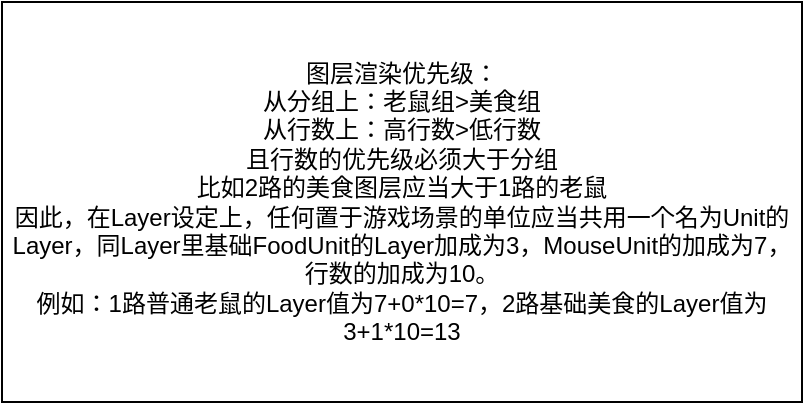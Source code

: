 <mxfile version="16.1.2" type="device"><diagram id="Hq0f0mI6kSyErFOzcJjl" name="第 1 页"><mxGraphModel dx="1102" dy="865" grid="1" gridSize="10" guides="1" tooltips="1" connect="1" arrows="1" fold="1" page="1" pageScale="1" pageWidth="827" pageHeight="1169" math="0" shadow="0"><root><mxCell id="0"/><mxCell id="1" parent="0"/><mxCell id="Ffb9QdW9nUNOv5D1eHzg-1" value="图层渲染优先级：&lt;br&gt;从分组上：老鼠组&amp;gt;美食组&lt;br&gt;从行数上：高行数&amp;gt;低行数&lt;br&gt;且行数的优先级必须大于分组&lt;br&gt;比如2路的美食图层应当大于1路的老鼠&lt;br&gt;因此，在Layer设定上，任何置于游戏场景的单位应当共用一个名为Unit的Layer，同Layer里基础FoodUnit的Layer加成为3，MouseUnit的加成为7，行数的加成为10。&lt;br&gt;例如：1路普通老鼠的Layer值为7+0*10=7，2路基础美食的Layer值为3+1*10=13&lt;br&gt;" style="rounded=0;whiteSpace=wrap;html=1;" vertex="1" parent="1"><mxGeometry x="70" y="170" width="400" height="200" as="geometry"/></mxCell></root></mxGraphModel></diagram></mxfile>